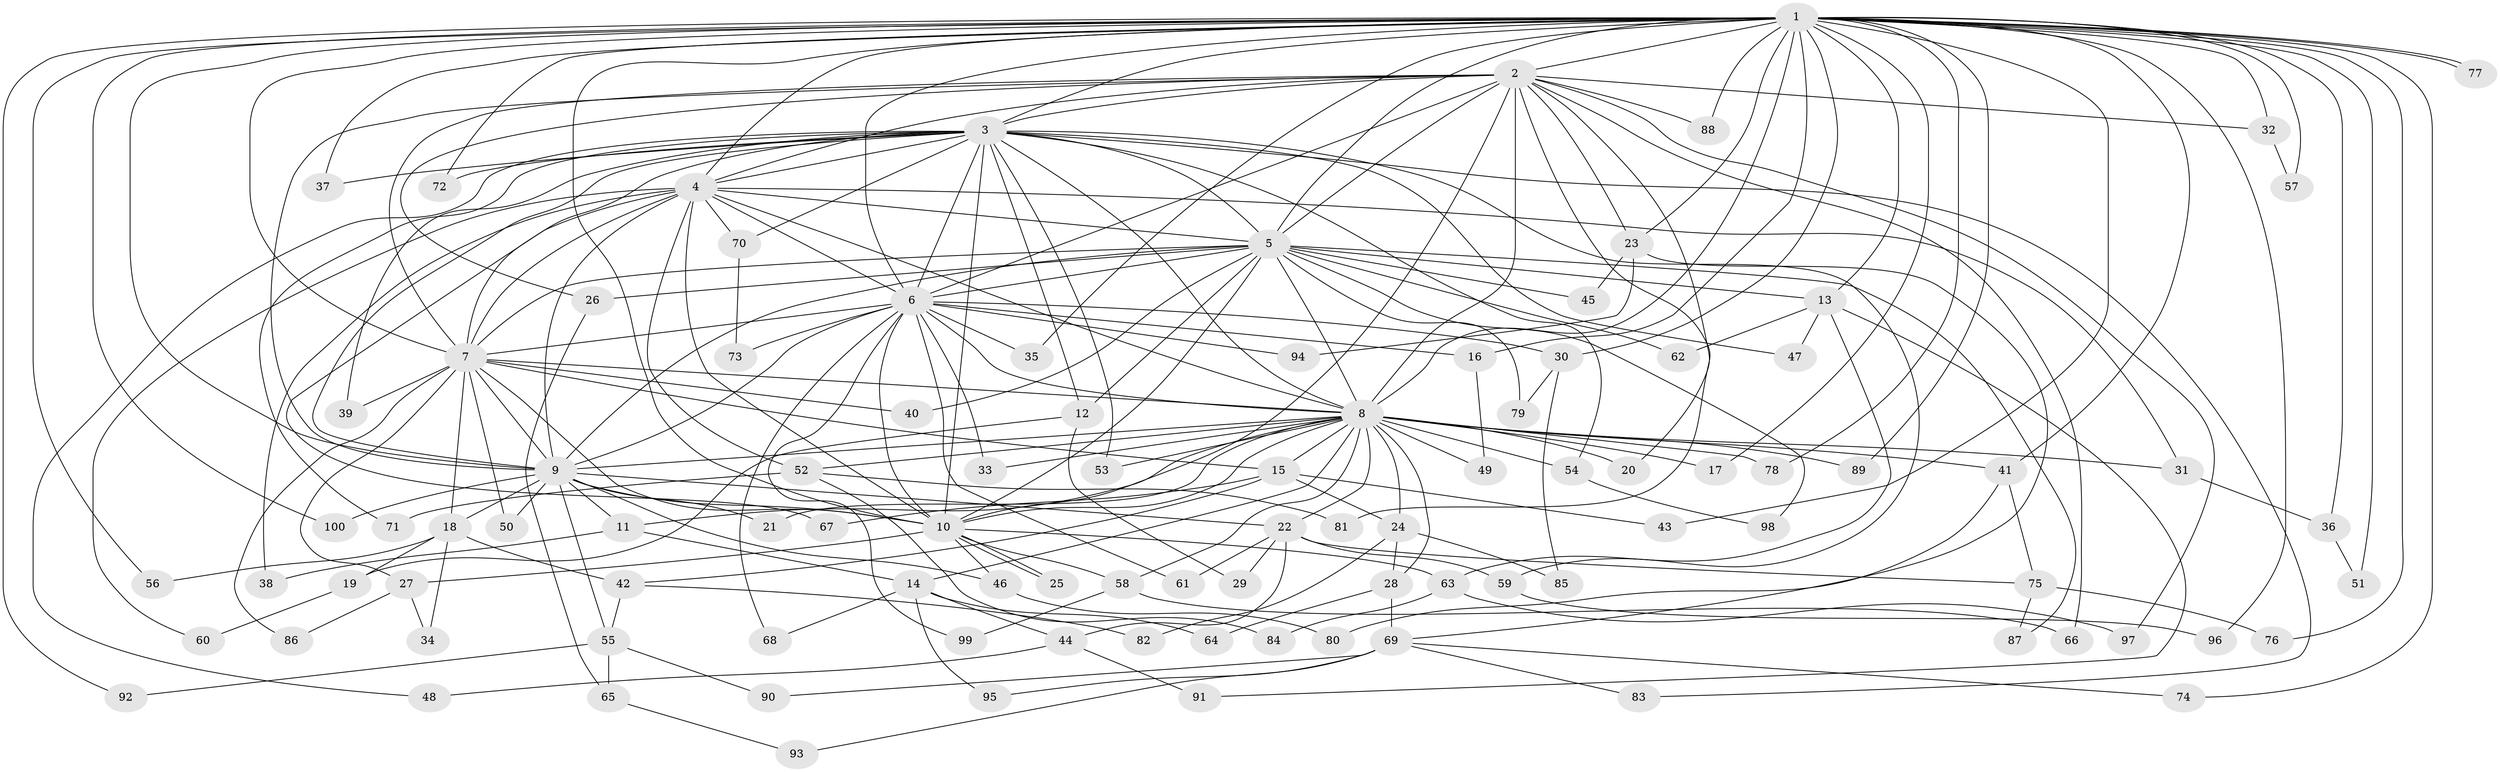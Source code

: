 // Generated by graph-tools (version 1.1) at 2025/38/02/21/25 10:38:53]
// undirected, 100 vertices, 225 edges
graph export_dot {
graph [start="1"]
  node [color=gray90,style=filled];
  1;
  2;
  3;
  4;
  5;
  6;
  7;
  8;
  9;
  10;
  11;
  12;
  13;
  14;
  15;
  16;
  17;
  18;
  19;
  20;
  21;
  22;
  23;
  24;
  25;
  26;
  27;
  28;
  29;
  30;
  31;
  32;
  33;
  34;
  35;
  36;
  37;
  38;
  39;
  40;
  41;
  42;
  43;
  44;
  45;
  46;
  47;
  48;
  49;
  50;
  51;
  52;
  53;
  54;
  55;
  56;
  57;
  58;
  59;
  60;
  61;
  62;
  63;
  64;
  65;
  66;
  67;
  68;
  69;
  70;
  71;
  72;
  73;
  74;
  75;
  76;
  77;
  78;
  79;
  80;
  81;
  82;
  83;
  84;
  85;
  86;
  87;
  88;
  89;
  90;
  91;
  92;
  93;
  94;
  95;
  96;
  97;
  98;
  99;
  100;
  1 -- 2;
  1 -- 3;
  1 -- 4;
  1 -- 5;
  1 -- 6;
  1 -- 7;
  1 -- 8;
  1 -- 9;
  1 -- 10;
  1 -- 13;
  1 -- 16;
  1 -- 17;
  1 -- 23;
  1 -- 30;
  1 -- 32;
  1 -- 35;
  1 -- 36;
  1 -- 37;
  1 -- 41;
  1 -- 43;
  1 -- 51;
  1 -- 56;
  1 -- 57;
  1 -- 72;
  1 -- 74;
  1 -- 76;
  1 -- 77;
  1 -- 77;
  1 -- 78;
  1 -- 88;
  1 -- 89;
  1 -- 92;
  1 -- 96;
  1 -- 100;
  2 -- 3;
  2 -- 4;
  2 -- 5;
  2 -- 6;
  2 -- 7;
  2 -- 8;
  2 -- 9;
  2 -- 10;
  2 -- 20;
  2 -- 23;
  2 -- 26;
  2 -- 32;
  2 -- 66;
  2 -- 81;
  2 -- 88;
  2 -- 97;
  3 -- 4;
  3 -- 5;
  3 -- 6;
  3 -- 7;
  3 -- 8;
  3 -- 9;
  3 -- 10;
  3 -- 12;
  3 -- 37;
  3 -- 39;
  3 -- 47;
  3 -- 48;
  3 -- 53;
  3 -- 54;
  3 -- 59;
  3 -- 70;
  3 -- 71;
  3 -- 72;
  3 -- 83;
  4 -- 5;
  4 -- 6;
  4 -- 7;
  4 -- 8;
  4 -- 9;
  4 -- 10;
  4 -- 31;
  4 -- 38;
  4 -- 52;
  4 -- 60;
  4 -- 67;
  4 -- 70;
  5 -- 6;
  5 -- 7;
  5 -- 8;
  5 -- 9;
  5 -- 10;
  5 -- 12;
  5 -- 13;
  5 -- 26;
  5 -- 40;
  5 -- 45;
  5 -- 62;
  5 -- 79;
  5 -- 87;
  5 -- 98;
  6 -- 7;
  6 -- 8;
  6 -- 9;
  6 -- 10;
  6 -- 16;
  6 -- 30;
  6 -- 33;
  6 -- 35;
  6 -- 61;
  6 -- 68;
  6 -- 73;
  6 -- 94;
  6 -- 99;
  7 -- 8;
  7 -- 9;
  7 -- 10;
  7 -- 15;
  7 -- 18;
  7 -- 27;
  7 -- 39;
  7 -- 40;
  7 -- 50;
  7 -- 86;
  8 -- 9;
  8 -- 10;
  8 -- 11;
  8 -- 14;
  8 -- 15;
  8 -- 17;
  8 -- 20;
  8 -- 21;
  8 -- 22;
  8 -- 24;
  8 -- 28;
  8 -- 31;
  8 -- 33;
  8 -- 41;
  8 -- 49;
  8 -- 52;
  8 -- 53;
  8 -- 54;
  8 -- 58;
  8 -- 78;
  8 -- 89;
  9 -- 10;
  9 -- 11;
  9 -- 18;
  9 -- 21;
  9 -- 22;
  9 -- 46;
  9 -- 50;
  9 -- 55;
  9 -- 100;
  10 -- 25;
  10 -- 25;
  10 -- 27;
  10 -- 46;
  10 -- 58;
  10 -- 63;
  11 -- 14;
  11 -- 38;
  12 -- 19;
  12 -- 29;
  13 -- 47;
  13 -- 62;
  13 -- 63;
  13 -- 91;
  14 -- 44;
  14 -- 64;
  14 -- 68;
  14 -- 95;
  15 -- 24;
  15 -- 42;
  15 -- 43;
  15 -- 67;
  16 -- 49;
  18 -- 19;
  18 -- 34;
  18 -- 42;
  18 -- 56;
  19 -- 60;
  22 -- 29;
  22 -- 44;
  22 -- 59;
  22 -- 61;
  22 -- 75;
  23 -- 45;
  23 -- 69;
  23 -- 94;
  24 -- 28;
  24 -- 82;
  24 -- 85;
  26 -- 65;
  27 -- 34;
  27 -- 86;
  28 -- 64;
  28 -- 69;
  30 -- 79;
  30 -- 85;
  31 -- 36;
  32 -- 57;
  36 -- 51;
  41 -- 75;
  41 -- 80;
  42 -- 55;
  42 -- 82;
  44 -- 48;
  44 -- 91;
  46 -- 80;
  52 -- 71;
  52 -- 81;
  52 -- 84;
  54 -- 98;
  55 -- 65;
  55 -- 90;
  55 -- 92;
  58 -- 66;
  58 -- 99;
  59 -- 96;
  63 -- 84;
  63 -- 97;
  65 -- 93;
  69 -- 74;
  69 -- 83;
  69 -- 90;
  69 -- 93;
  69 -- 95;
  70 -- 73;
  75 -- 76;
  75 -- 87;
}
